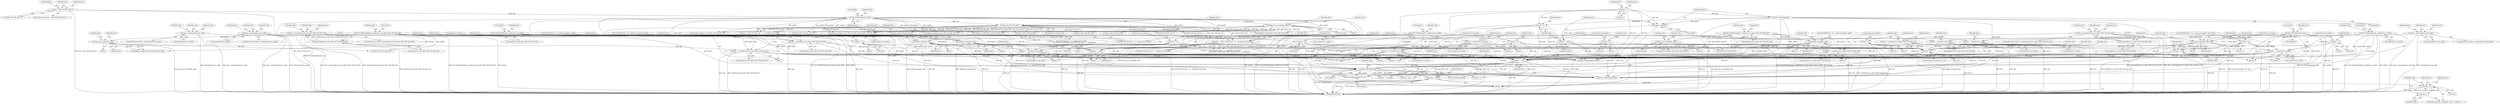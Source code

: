 digraph "0_tcpdump_af2cf04a9394c1a56227c2289ae8da262828294a@array" {
"1001137" [label="(Call,snpa = tptr[0])"];
"1001133" [label="(Call,ND_TCHECK(tptr[0]))"];
"1000757" [label="(Call,ND_TCHECK2(tptr[0], sizeof(struct in_addr)))"];
"1000968" [label="(Call,ND_TCHECK2(tptr[0], tlen))"];
"1000851" [label="(Call,ND_TCHECK2(tptr[0], sizeof(struct in6_addr)))"];
"1000945" [label="(Call,ND_TCHECK2(tptr[0], sizeof(struct in_addr)))"];
"1000799" [label="(Call,ND_TCHECK2(tptr[0], sizeof(struct in_addr)+BGP_VPN_RD_LEN))"];
"1000893" [label="(Call,ND_TCHECK2(tptr[0], sizeof(struct in6_addr)+BGP_VPN_RD_LEN))"];
"1001005" [label="(Call,ND_TCHECK2(tptr[0], tlen))"];
"1000990" [label="(Call,tlen < BGP_VPN_RD_LEN+1)"];
"1001130" [label="(Call,tptr += tlen)"];
"1000865" [label="(Call,tlen -= sizeof(struct in6_addr))"];
"1000835" [label="(Call,tlen < (int)sizeof(struct in6_addr))"];
"1001087" [label="(Call,tlen = 0)"];
"1001000" [label="(Call,tlen = 0)"];
"1000719" [label="(Call,tlen > 0)"];
"1000821" [label="(Call,tlen -= (sizeof(struct in_addr)+BGP_VPN_RD_LEN))"];
"1000781" [label="(Call,tlen < (int)(sizeof(struct in_addr)+BGP_VPN_RD_LEN))"];
"1000783" [label="(Call,(int)(sizeof(struct in_addr)+BGP_VPN_RD_LEN))"];
"1000959" [label="(Call,tlen -= (sizeof(struct in_addr)))"];
"1000929" [label="(Call,tlen < (int)sizeof(struct in_addr))"];
"1000771" [label="(Call,tlen -= sizeof(struct in_addr))"];
"1000741" [label="(Call,tlen < (int)sizeof(struct in_addr))"];
"1000915" [label="(Call,tlen -= (sizeof(struct in6_addr)+BGP_VPN_RD_LEN))"];
"1000875" [label="(Call,tlen < (int)(sizeof(struct in6_addr)+BGP_VPN_RD_LEN))"];
"1000877" [label="(Call,(int)(sizeof(struct in6_addr)+BGP_VPN_RD_LEN))"];
"1000940" [label="(Call,tlen = 0)"];
"1000752" [label="(Call,tlen = 0)"];
"1000794" [label="(Call,tlen = 0)"];
"1000985" [label="(Call,tlen = 0)"];
"1000702" [label="(Call,tlen = nhlen)"];
"1000697" [label="(Call,nhlen = tptr[0])"];
"1000693" [label="(Call,ND_TCHECK(tptr[0]))"];
"1000690" [label="(Call,tptr +=3)"];
"1000888" [label="(Call,tlen = 0)"];
"1000846" [label="(Call,tlen = 0)"];
"1000982" [label="(Call,tptr += tlen)"];
"1000978" [label="(Call,isonsap_string(ndo, tptr, tlen))"];
"1000921" [label="(Call,tptr += (sizeof(struct in6_addr)+BGP_VPN_RD_LEN))"];
"1000907" [label="(Call,bgp_vpn_rd_print(ndo, tptr))"];
"1000963" [label="(Call,tptr += (sizeof(struct in_addr)))"];
"1000956" [label="(Call,ipaddr_string(ndo, tptr))"];
"1000775" [label="(Call,tptr += sizeof(struct in_addr))"];
"1000768" [label="(Call,ipaddr_string(ndo, tptr))"];
"1000869" [label="(Call,tptr += sizeof(struct in6_addr))"];
"1000862" [label="(Call,ip6addr_string(ndo, tptr))"];
"1001084" [label="(Call,tptr += tlen)"];
"1001029" [label="(Call,tlen == BGP_VPN_RD_LEN + 4 + sizeof(struct in_addr))"];
"1001024" [label="(Call,tlen-BGP_VPN_RD_LEN)"];
"1001058" [label="(Call,tlen == BGP_VPN_RD_LEN + 3 + sizeof(struct in6_addr))"];
"1001016" [label="(Call,bgp_vpn_rd_print(ndo, tptr))"];
"1000705" [label="(Call,tptr++)"];
"1000827" [label="(Call,tptr += (sizeof(struct in_addr)+BGP_VPN_RD_LEN))"];
"1000813" [label="(Call,bgp_vpn_rd_print(ndo, tptr))"];
"1001154" [label="(Call,snpa > 0)"];
"1001157" [label="(Call,snpa--)"];
"1000990" [label="(Call,tlen < BGP_VPN_RD_LEN+1)"];
"1000705" [label="(Call,tptr++)"];
"1001187" [label="(Identifier,tptr)"];
"1001154" [label="(Call,snpa > 0)"];
"1001020" [label="(Identifier,ndo)"];
"1000841" [label="(Block,)"];
"1001157" [label="(Call,snpa--)"];
"1000912" [label="(Call,tptr+BGP_VPN_RD_LEN)"];
"1000895" [label="(Identifier,tptr)"];
"1000750" [label="(Identifier,ndo)"];
"1000874" [label="(ControlStructure,if (tlen < (int)(sizeof(struct in6_addr)+BGP_VPN_RD_LEN)))"];
"1001015" [label="(Block,)"];
"1000769" [label="(Identifier,ndo)"];
"1000809" [label="(Identifier,ndo)"];
"1000763" [label="(Call,ND_PRINT((ndo, \"%s\",ipaddr_string(ndo, tptr))))"];
"1001017" [label="(Identifier,ndo)"];
"1000756" [label="(Block,)"];
"1000851" [label="(Call,ND_TCHECK2(tptr[0], sizeof(struct in6_addr)))"];
"1001137" [label="(Call,snpa = tptr[0])"];
"1000761" [label="(Call,sizeof(struct in_addr))"];
"1000890" [label="(Literal,0)"];
"1000889" [label="(Identifier,tlen)"];
"1001092" [label="(Call,ND_TCHECK2(tptr[0], tlen))"];
"1001089" [label="(Literal,0)"];
"1001005" [label="(Call,ND_TCHECK2(tptr[0], tlen))"];
"1000921" [label="(Call,tptr += (sizeof(struct in6_addr)+BGP_VPN_RD_LEN))"];
"1001004" [label="(Block,)"];
"1001040" [label="(Identifier,tptr)"];
"1000833" [label="(ControlStructure,break;)"];
"1000690" [label="(Call,tptr +=3)"];
"1001634" [label="(Call,print_unknown_data(ndo, tptr, \"\n\t    \", tlen))"];
"1000980" [label="(Identifier,tptr)"];
"1000963" [label="(Call,tptr += (sizeof(struct in_addr)))"];
"1001616" [label="(Call,ND_TCHECK2(*tptr,tlen))"];
"1000964" [label="(Identifier,tptr)"];
"1000873" [label="(ControlStructure,break;)"];
"1000814" [label="(Identifier,ndo)"];
"1000859" [label="(Identifier,ndo)"];
"1000894" [label="(Call,tptr[0])"];
"1000794" [label="(Call,tlen = 0)"];
"1000927" [label="(ControlStructure,break;)"];
"1001000" [label="(Call,tlen = 0)"];
"1000869" [label="(Call,tptr += sizeof(struct in6_addr))"];
"1000987" [label="(Literal,0)"];
"1000771" [label="(Call,tlen -= sizeof(struct in_addr))"];
"1001116" [label="(Call,tptr += tlen)"];
"1000768" [label="(Call,ipaddr_string(ndo, tptr))"];
"1001050" [label="(Call,tptr+BGP_VPN_RD_LEN+4)"];
"1000867" [label="(Call,sizeof(struct in6_addr))"];
"1000886" [label="(Identifier,ndo)"];
"1000930" [label="(Identifier,tlen)"];
"1000877" [label="(Call,(int)(sizeof(struct in6_addr)+BGP_VPN_RD_LEN))"];
"1001653" [label="(Call,tptr += advance)"];
"1000973" [label="(Call,ND_PRINT((ndo, \"%s\", isonsap_string(ndo, tptr, tlen))))"];
"1000958" [label="(Identifier,tptr)"];
"1000864" [label="(Identifier,tptr)"];
"1000777" [label="(Call,sizeof(struct in_addr))"];
"1000940" [label="(Call,tlen = 0)"];
"1000865" [label="(Call,tlen -= sizeof(struct in6_addr))"];
"1000888" [label="(Call,tlen = 0)"];
"1000875" [label="(Call,tlen < (int)(sizeof(struct in6_addr)+BGP_VPN_RD_LEN))"];
"1000883" [label="(Block,)"];
"1000743" [label="(Call,(int)sizeof(struct in_addr))"];
"1000800" [label="(Call,tptr[0])"];
"1000718" [label="(ControlStructure,while (tlen > 0))"];
"1000759" [label="(Identifier,tptr)"];
"1000837" [label="(Call,(int)sizeof(struct in6_addr))"];
"1000915" [label="(Call,tlen -= (sizeof(struct in6_addr)+BGP_VPN_RD_LEN))"];
"1000972" [label="(Identifier,tlen)"];
"1000946" [label="(Call,tptr[0])"];
"1000957" [label="(Identifier,ndo)"];
"1000871" [label="(Call,sizeof(struct in6_addr))"];
"1000860" [label="(Block,)"];
"1000773" [label="(Call,sizeof(struct in_addr))"];
"1001059" [label="(Identifier,tlen)"];
"1001085" [label="(Identifier,tptr)"];
"1002940" [label="(Call,print_unknown_data(ndo, pptr, \"\n\t    \", len))"];
"1002950" [label="(MethodReturn,RET)"];
"1000834" [label="(ControlStructure,if (tlen < (int)sizeof(struct in6_addr)))"];
"1001026" [label="(Identifier,BGP_VPN_RD_LEN)"];
"1000870" [label="(Identifier,tptr)"];
"1001019" [label="(Call,isonsap_string(ndo, tptr+BGP_VPN_RD_LEN,tlen-BGP_VPN_RD_LEN))"];
"1000753" [label="(Identifier,tlen)"];
"1000846" [label="(Call,tlen = 0)"];
"1000757" [label="(Call,ND_TCHECK2(tptr[0], sizeof(struct in_addr)))"];
"1000959" [label="(Call,tlen -= (sizeof(struct in_addr)))"];
"1000758" [label="(Call,tptr[0])"];
"1000992" [label="(Call,BGP_VPN_RD_LEN+1)"];
"1000929" [label="(Call,tlen < (int)sizeof(struct in_addr))"];
"1001016" [label="(Call,bgp_vpn_rd_print(ndo, tptr))"];
"1001081" [label="(Call,BGP_VPN_RD_LEN+3)"];
"1000703" [label="(Identifier,tlen)"];
"1001002" [label="(Literal,0)"];
"1001155" [label="(Identifier,snpa)"];
"1001058" [label="(Call,tlen == BGP_VPN_RD_LEN + 3 + sizeof(struct in6_addr))"];
"1001158" [label="(Identifier,snpa)"];
"1000741" [label="(Call,tlen < (int)sizeof(struct in_addr))"];
"1000766" [label="(Block,)"];
"1000822" [label="(Identifier,tlen)"];
"1001139" [label="(Call,tptr[0])"];
"1001018" [label="(Identifier,tptr)"];
"1001077" [label="(Call,ip6addr_string(ndo, tptr+BGP_VPN_RD_LEN+3))"];
"1000917" [label="(Call,sizeof(struct in6_addr)+BGP_VPN_RD_LEN)"];
"1000944" [label="(Block,)"];
"1000986" [label="(Identifier,tlen)"];
"1000692" [label="(Literal,3)"];
"1001006" [label="(Call,tptr[0])"];
"1000982" [label="(Call,tptr += tlen)"];
"1000981" [label="(Identifier,tlen)"];
"1000818" [label="(Call,tptr+BGP_VPN_RD_LEN)"];
"1000770" [label="(Identifier,tptr)"];
"1001048" [label="(Call,ipaddr_string(ndo, tptr+BGP_VPN_RD_LEN+4))"];
"1001001" [label="(Identifier,tlen)"];
"1000813" [label="(Call,bgp_vpn_rd_print(ndo, tptr))"];
"1000836" [label="(Identifier,tlen)"];
"1000961" [label="(Call,sizeof(struct in_addr))"];
"1000815" [label="(Identifier,tptr)"];
"1000829" [label="(Call,sizeof(struct in_addr)+BGP_VPN_RD_LEN)"];
"1001028" [label="(Call,tlen == BGP_VPN_RD_LEN + 4 + sizeof(struct in_addr)\n                                    && EXTRACT_32BITS(tptr+BGP_VPN_RD_LEN) ==  0x47000601)"];
"1000942" [label="(Literal,0)"];
"1000998" [label="(Identifier,ndo)"];
"1001160" [label="(Call,ND_TCHECK(tptr[0]))"];
"1000923" [label="(Call,sizeof(struct in6_addr)+BGP_VPN_RD_LEN)"];
"1000945" [label="(Call,ND_TCHECK2(tptr[0], sizeof(struct in_addr)))"];
"1000910" [label="(Call,ip6addr_string(ndo, tptr+BGP_VPN_RD_LEN))"];
"1000988" [label="(ControlStructure,break;)"];
"1000708" [label="(Identifier,tlen)"];
"1000779" [label="(ControlStructure,break;)"];
"1000984" [label="(Identifier,tlen)"];
"1000978" [label="(Call,isonsap_string(ndo, tptr, tlen))"];
"1001153" [label="(ControlStructure,for (/*nothing*/; snpa > 0; snpa--))"];
"1000863" [label="(Identifier,ndo)"];
"1000698" [label="(Identifier,nhlen)"];
"1000879" [label="(Call,sizeof(struct in6_addr)+BGP_VPN_RD_LEN)"];
"1001029" [label="(Call,tlen == BGP_VPN_RD_LEN + 4 + sizeof(struct in_addr))"];
"1000782" [label="(Identifier,tlen)"];
"1001007" [label="(Identifier,tptr)"];
"1001126" [label="(Identifier,ndo)"];
"1000828" [label="(Identifier,tptr)"];
"1001087" [label="(Call,tlen = 0)"];
"1001138" [label="(Identifier,snpa)"];
"1000866" [label="(Identifier,tlen)"];
"1000954" [label="(Block,)"];
"1000951" [label="(Call,ND_PRINT((ndo, \"%s\", ipaddr_string(ndo, tptr))))"];
"1001130" [label="(Call,tptr += tlen)"];
"1000739" [label="(Block,)"];
"1001024" [label="(Call,tlen-BGP_VPN_RD_LEN)"];
"1000847" [label="(Identifier,tlen)"];
"1000853" [label="(Identifier,tptr)"];
"1000693" [label="(Call,ND_TCHECK(tptr[0]))"];
"1001143" [label="(Identifier,tptr)"];
"1000775" [label="(Call,tptr += sizeof(struct in_addr))"];
"1001012" [label="(Identifier,ndo)"];
"1001021" [label="(Call,tptr+BGP_VPN_RD_LEN)"];
"1000781" [label="(Call,tlen < (int)(sizeof(struct in_addr)+BGP_VPN_RD_LEN))"];
"1000965" [label="(Call,sizeof(struct in_addr))"];
"1001079" [label="(Call,tptr+BGP_VPN_RD_LEN+3)"];
"1000907" [label="(Call,bgp_vpn_rd_print(ndo, tptr))"];
"1000897" [label="(Call,sizeof(struct in6_addr)+BGP_VPN_RD_LEN)"];
"1001090" [label="(ControlStructure,break;)"];
"1000862" [label="(Call,ip6addr_string(ndo, tptr))"];
"1000906" [label="(Block,)"];
"1000967" [label="(ControlStructure,break;)"];
"1001031" [label="(Call,BGP_VPN_RD_LEN + 4 + sizeof(struct in_addr))"];
"1000776" [label="(Identifier,tptr)"];
"1000991" [label="(Identifier,tlen)"];
"1000827" [label="(Call,tptr += (sizeof(struct in_addr)+BGP_VPN_RD_LEN))"];
"1001133" [label="(Call,ND_TCHECK(tptr[0]))"];
"1000721" [label="(Literal,0)"];
"1000803" [label="(Call,sizeof(struct in_addr)+BGP_VPN_RD_LEN)"];
"1000704" [label="(Identifier,nhlen)"];
"1000909" [label="(Identifier,tptr)"];
"1000947" [label="(Identifier,tptr)"];
"1000785" [label="(Call,sizeof(struct in_addr)+BGP_VPN_RD_LEN)"];
"1000975" [label="(Identifier,ndo)"];
"1001038" [label="(Call,EXTRACT_32BITS(tptr+BGP_VPN_RD_LEN))"];
"1001052" [label="(Call,BGP_VPN_RD_LEN+4)"];
"1000719" [label="(Call,tlen > 0)"];
"1000801" [label="(Identifier,tptr)"];
"1001111" [label="(Call,print_unknown_data(ndo, tptr, \"\n\t    \", tlen))"];
"1001134" [label="(Call,tptr[0])"];
"1000968" [label="(Call,ND_TCHECK2(tptr[0], tlen))"];
"1000789" [label="(Block,)"];
"1000893" [label="(Call,ND_TCHECK2(tptr[0], sizeof(struct in6_addr)+BGP_VPN_RD_LEN))"];
"1000876" [label="(Identifier,tlen)"];
"1000695" [label="(Identifier,tptr)"];
"1001142" [label="(Call,tptr++)"];
"1000697" [label="(Call,nhlen = tptr[0])"];
"1000857" [label="(Call,ND_PRINT((ndo, \"%s\", ip6addr_string(ndo, tptr))))"];
"1000706" [label="(Identifier,tptr)"];
"1000855" [label="(Call,sizeof(struct in6_addr))"];
"1001068" [label="(Call,tptr+BGP_VPN_RD_LEN)"];
"1000979" [label="(Identifier,ndo)"];
"1000976" [label="(Block,)"];
"1000941" [label="(Identifier,tlen)"];
"1000772" [label="(Identifier,tlen)"];
"1000953" [label="(Identifier,ndo)"];
"1000823" [label="(Call,sizeof(struct in_addr)+BGP_VPN_RD_LEN)"];
"1000850" [label="(Block,)"];
"1001057" [label="(Call,tlen == BGP_VPN_RD_LEN + 3 + sizeof(struct in6_addr)\n                                         && EXTRACT_24BITS(tptr+BGP_VPN_RD_LEN) ==  0x350000)"];
"1001156" [label="(Literal,0)"];
"1001039" [label="(Call,tptr+BGP_VPN_RD_LEN)"];
"1000949" [label="(Call,sizeof(struct in_addr))"];
"1000726" [label="(Identifier,nnh)"];
"1000798" [label="(Block,)"];
"1000835" [label="(Call,tlen < (int)sizeof(struct in6_addr))"];
"1000985" [label="(Call,tlen = 0)"];
"1000747" [label="(Block,)"];
"1000852" [label="(Call,tptr[0])"];
"1001025" [label="(Identifier,tlen)"];
"1000938" [label="(Identifier,ndo)"];
"1001131" [label="(Identifier,tptr)"];
"1000960" [label="(Identifier,tlen)"];
"1000995" [label="(Block,)"];
"1001067" [label="(Call,EXTRACT_24BITS(tptr+BGP_VPN_RD_LEN))"];
"1000754" [label="(Literal,0)"];
"1001135" [label="(Identifier,tptr)"];
"1000765" [label="(Identifier,ndo)"];
"1000969" [label="(Call,tptr[0])"];
"1001009" [label="(Identifier,tlen)"];
"1000752" [label="(Call,tlen = 0)"];
"1000795" [label="(Identifier,tlen)"];
"1000983" [label="(Identifier,tptr)"];
"1000796" [label="(Literal,0)"];
"1000780" [label="(ControlStructure,if (tlen < (int)(sizeof(struct in_addr)+BGP_VPN_RD_LEN)))"];
"1000916" [label="(Identifier,tlen)"];
"1000151" [label="(Block,)"];
"1001030" [label="(Identifier,tlen)"];
"1000956" [label="(Call,ipaddr_string(ndo, tptr))"];
"1001186" [label="(Call,tptr < pptr + len)"];
"1000816" [label="(Call,ipaddr_string(ndo, tptr+BGP_VPN_RD_LEN))"];
"1000792" [label="(Identifier,ndo)"];
"1000908" [label="(Identifier,ndo)"];
"1001088" [label="(Identifier,tlen)"];
"1000928" [label="(ControlStructure,if (tlen < (int)sizeof(struct in_addr)))"];
"1000742" [label="(Identifier,tlen)"];
"1000844" [label="(Identifier,ndo)"];
"1001162" [label="(Identifier,tptr)"];
"1000691" [label="(Identifier,tptr)"];
"1000799" [label="(Call,ND_TCHECK2(tptr[0], sizeof(struct in_addr)+BGP_VPN_RD_LEN))"];
"1001060" [label="(Call,BGP_VPN_RD_LEN + 3 + sizeof(struct in6_addr))"];
"1000817" [label="(Identifier,ndo)"];
"1000848" [label="(Literal,0)"];
"1000931" [label="(Call,(int)sizeof(struct in_addr))"];
"1001132" [label="(Identifier,tlen)"];
"1000989" [label="(ControlStructure,if (tlen < BGP_VPN_RD_LEN+1))"];
"1000694" [label="(Call,tptr[0])"];
"1000821" [label="(Call,tlen -= (sizeof(struct in_addr)+BGP_VPN_RD_LEN))"];
"1000935" [label="(Block,)"];
"1000783" [label="(Call,(int)(sizeof(struct in_addr)+BGP_VPN_RD_LEN))"];
"1000699" [label="(Call,tptr[0])"];
"1000922" [label="(Identifier,tptr)"];
"1000911" [label="(Identifier,ndo)"];
"1001084" [label="(Call,tptr += tlen)"];
"1001086" [label="(Identifier,tlen)"];
"1001069" [label="(Identifier,tptr)"];
"1000812" [label="(Block,)"];
"1000892" [label="(Block,)"];
"1000702" [label="(Call,tlen = nhlen)"];
"1000740" [label="(ControlStructure,if (tlen < (int)sizeof(struct in_addr)))"];
"1000720" [label="(Identifier,tlen)"];
"1000903" [label="(Identifier,ndo)"];
"1001137" -> "1000151"  [label="AST: "];
"1001137" -> "1001139"  [label="CFG: "];
"1001138" -> "1001137"  [label="AST: "];
"1001139" -> "1001137"  [label="AST: "];
"1001143" -> "1001137"  [label="CFG: "];
"1001137" -> "1002950"  [label="DDG: tptr[0]"];
"1001137" -> "1002950"  [label="DDG: snpa"];
"1001133" -> "1001137"  [label="DDG: tptr[0]"];
"1001130" -> "1001137"  [label="DDG: tptr"];
"1001137" -> "1001154"  [label="DDG: snpa"];
"1001133" -> "1000151"  [label="AST: "];
"1001133" -> "1001134"  [label="CFG: "];
"1001134" -> "1001133"  [label="AST: "];
"1001138" -> "1001133"  [label="CFG: "];
"1001133" -> "1002950"  [label="DDG: ND_TCHECK(tptr[0])"];
"1000757" -> "1001133"  [label="DDG: tptr[0]"];
"1000968" -> "1001133"  [label="DDG: tptr[0]"];
"1000851" -> "1001133"  [label="DDG: tptr[0]"];
"1000945" -> "1001133"  [label="DDG: tptr[0]"];
"1000799" -> "1001133"  [label="DDG: tptr[0]"];
"1000893" -> "1001133"  [label="DDG: tptr[0]"];
"1001005" -> "1001133"  [label="DDG: tptr[0]"];
"1001130" -> "1001133"  [label="DDG: tptr"];
"1000693" -> "1001133"  [label="DDG: tptr[0]"];
"1000690" -> "1001133"  [label="DDG: tptr"];
"1001133" -> "1001142"  [label="DDG: tptr[0]"];
"1001133" -> "1001160"  [label="DDG: tptr[0]"];
"1001133" -> "1001186"  [label="DDG: tptr[0]"];
"1001133" -> "1001616"  [label="DDG: tptr[0]"];
"1001133" -> "1001634"  [label="DDG: tptr[0]"];
"1001133" -> "1001653"  [label="DDG: tptr[0]"];
"1000757" -> "1000756"  [label="AST: "];
"1000757" -> "1000761"  [label="CFG: "];
"1000758" -> "1000757"  [label="AST: "];
"1000761" -> "1000757"  [label="AST: "];
"1000765" -> "1000757"  [label="CFG: "];
"1000757" -> "1002950"  [label="DDG: ND_TCHECK2(tptr[0], sizeof(struct in_addr))"];
"1000757" -> "1002950"  [label="DDG: tptr[0]"];
"1000757" -> "1000768"  [label="DDG: tptr[0]"];
"1000757" -> "1000775"  [label="DDG: tptr[0]"];
"1000757" -> "1001092"  [label="DDG: tptr[0]"];
"1000757" -> "1001130"  [label="DDG: tptr[0]"];
"1000968" -> "1000739"  [label="AST: "];
"1000968" -> "1000972"  [label="CFG: "];
"1000969" -> "1000968"  [label="AST: "];
"1000972" -> "1000968"  [label="AST: "];
"1000975" -> "1000968"  [label="CFG: "];
"1000968" -> "1002950"  [label="DDG: tptr[0]"];
"1000968" -> "1002950"  [label="DDG: ND_TCHECK2(tptr[0], tlen)"];
"1000968" -> "1000978"  [label="DDG: tptr[0]"];
"1000968" -> "1000978"  [label="DDG: tlen"];
"1000968" -> "1000982"  [label="DDG: tptr[0]"];
"1000968" -> "1001092"  [label="DDG: tptr[0]"];
"1000968" -> "1001130"  [label="DDG: tptr[0]"];
"1000851" -> "1000850"  [label="AST: "];
"1000851" -> "1000855"  [label="CFG: "];
"1000852" -> "1000851"  [label="AST: "];
"1000855" -> "1000851"  [label="AST: "];
"1000859" -> "1000851"  [label="CFG: "];
"1000851" -> "1002950"  [label="DDG: ND_TCHECK2(tptr[0], sizeof(struct in6_addr))"];
"1000851" -> "1002950"  [label="DDG: tptr[0]"];
"1000851" -> "1000862"  [label="DDG: tptr[0]"];
"1000851" -> "1000869"  [label="DDG: tptr[0]"];
"1000851" -> "1001092"  [label="DDG: tptr[0]"];
"1000851" -> "1001130"  [label="DDG: tptr[0]"];
"1000945" -> "1000944"  [label="AST: "];
"1000945" -> "1000949"  [label="CFG: "];
"1000946" -> "1000945"  [label="AST: "];
"1000949" -> "1000945"  [label="AST: "];
"1000953" -> "1000945"  [label="CFG: "];
"1000945" -> "1002950"  [label="DDG: tptr[0]"];
"1000945" -> "1002950"  [label="DDG: ND_TCHECK2(tptr[0], sizeof(struct in_addr))"];
"1000945" -> "1000956"  [label="DDG: tptr[0]"];
"1000945" -> "1000963"  [label="DDG: tptr[0]"];
"1000945" -> "1001092"  [label="DDG: tptr[0]"];
"1000945" -> "1001130"  [label="DDG: tptr[0]"];
"1000799" -> "1000798"  [label="AST: "];
"1000799" -> "1000803"  [label="CFG: "];
"1000800" -> "1000799"  [label="AST: "];
"1000803" -> "1000799"  [label="AST: "];
"1000809" -> "1000799"  [label="CFG: "];
"1000799" -> "1002950"  [label="DDG: tptr[0]"];
"1000799" -> "1002950"  [label="DDG: ND_TCHECK2(tptr[0], sizeof(struct in_addr)+BGP_VPN_RD_LEN)"];
"1000799" -> "1000813"  [label="DDG: tptr[0]"];
"1000799" -> "1000816"  [label="DDG: tptr[0]"];
"1000799" -> "1000818"  [label="DDG: tptr[0]"];
"1000799" -> "1000827"  [label="DDG: tptr[0]"];
"1000799" -> "1001092"  [label="DDG: tptr[0]"];
"1000799" -> "1001130"  [label="DDG: tptr[0]"];
"1000893" -> "1000892"  [label="AST: "];
"1000893" -> "1000897"  [label="CFG: "];
"1000894" -> "1000893"  [label="AST: "];
"1000897" -> "1000893"  [label="AST: "];
"1000903" -> "1000893"  [label="CFG: "];
"1000893" -> "1002950"  [label="DDG: ND_TCHECK2(tptr[0], sizeof(struct in6_addr)+BGP_VPN_RD_LEN)"];
"1000893" -> "1002950"  [label="DDG: tptr[0]"];
"1000893" -> "1000907"  [label="DDG: tptr[0]"];
"1000893" -> "1000910"  [label="DDG: tptr[0]"];
"1000893" -> "1000912"  [label="DDG: tptr[0]"];
"1000893" -> "1000921"  [label="DDG: tptr[0]"];
"1000893" -> "1001092"  [label="DDG: tptr[0]"];
"1000893" -> "1001130"  [label="DDG: tptr[0]"];
"1001005" -> "1001004"  [label="AST: "];
"1001005" -> "1001009"  [label="CFG: "];
"1001006" -> "1001005"  [label="AST: "];
"1001009" -> "1001005"  [label="AST: "];
"1001012" -> "1001005"  [label="CFG: "];
"1001005" -> "1002950"  [label="DDG: ND_TCHECK2(tptr[0], tlen)"];
"1001005" -> "1002950"  [label="DDG: tptr[0]"];
"1000990" -> "1001005"  [label="DDG: tlen"];
"1001005" -> "1001016"  [label="DDG: tptr[0]"];
"1001005" -> "1001019"  [label="DDG: tptr[0]"];
"1001005" -> "1001021"  [label="DDG: tptr[0]"];
"1001005" -> "1001024"  [label="DDG: tlen"];
"1001005" -> "1001038"  [label="DDG: tptr[0]"];
"1001005" -> "1001039"  [label="DDG: tptr[0]"];
"1001005" -> "1001048"  [label="DDG: tptr[0]"];
"1001005" -> "1001050"  [label="DDG: tptr[0]"];
"1001005" -> "1001067"  [label="DDG: tptr[0]"];
"1001005" -> "1001068"  [label="DDG: tptr[0]"];
"1001005" -> "1001077"  [label="DDG: tptr[0]"];
"1001005" -> "1001079"  [label="DDG: tptr[0]"];
"1001005" -> "1001084"  [label="DDG: tptr[0]"];
"1001005" -> "1001092"  [label="DDG: tptr[0]"];
"1001005" -> "1001130"  [label="DDG: tptr[0]"];
"1000990" -> "1000989"  [label="AST: "];
"1000990" -> "1000992"  [label="CFG: "];
"1000991" -> "1000990"  [label="AST: "];
"1000992" -> "1000990"  [label="AST: "];
"1000998" -> "1000990"  [label="CFG: "];
"1001007" -> "1000990"  [label="CFG: "];
"1000990" -> "1002950"  [label="DDG: BGP_VPN_RD_LEN+1"];
"1000990" -> "1002950"  [label="DDG: tlen < BGP_VPN_RD_LEN+1"];
"1001130" -> "1000151"  [label="AST: "];
"1001130" -> "1001132"  [label="CFG: "];
"1001131" -> "1001130"  [label="AST: "];
"1001132" -> "1001130"  [label="AST: "];
"1001135" -> "1001130"  [label="CFG: "];
"1001130" -> "1002950"  [label="DDG: tlen"];
"1000865" -> "1001130"  [label="DDG: tlen"];
"1001087" -> "1001130"  [label="DDG: tlen"];
"1001000" -> "1001130"  [label="DDG: tlen"];
"1000719" -> "1001130"  [label="DDG: tlen"];
"1000821" -> "1001130"  [label="DDG: tlen"];
"1000959" -> "1001130"  [label="DDG: tlen"];
"1000771" -> "1001130"  [label="DDG: tlen"];
"1000915" -> "1001130"  [label="DDG: tlen"];
"1000940" -> "1001130"  [label="DDG: tlen"];
"1000752" -> "1001130"  [label="DDG: tlen"];
"1000794" -> "1001130"  [label="DDG: tlen"];
"1000985" -> "1001130"  [label="DDG: tlen"];
"1000702" -> "1001130"  [label="DDG: tlen"];
"1000888" -> "1001130"  [label="DDG: tlen"];
"1000846" -> "1001130"  [label="DDG: tlen"];
"1000982" -> "1001130"  [label="DDG: tptr"];
"1000921" -> "1001130"  [label="DDG: tptr"];
"1000963" -> "1001130"  [label="DDG: tptr"];
"1000775" -> "1001130"  [label="DDG: tptr"];
"1000869" -> "1001130"  [label="DDG: tptr"];
"1001084" -> "1001130"  [label="DDG: tptr"];
"1000705" -> "1001130"  [label="DDG: tptr"];
"1000827" -> "1001130"  [label="DDG: tptr"];
"1000693" -> "1001130"  [label="DDG: tptr[0]"];
"1000690" -> "1001130"  [label="DDG: tptr"];
"1001130" -> "1001142"  [label="DDG: tptr"];
"1001130" -> "1001160"  [label="DDG: tptr"];
"1001130" -> "1001186"  [label="DDG: tptr"];
"1001130" -> "1001616"  [label="DDG: tptr"];
"1001130" -> "1001634"  [label="DDG: tptr"];
"1001130" -> "1001653"  [label="DDG: tptr"];
"1000865" -> "1000850"  [label="AST: "];
"1000865" -> "1000867"  [label="CFG: "];
"1000866" -> "1000865"  [label="AST: "];
"1000867" -> "1000865"  [label="AST: "];
"1000870" -> "1000865"  [label="CFG: "];
"1000865" -> "1002950"  [label="DDG: tlen"];
"1000865" -> "1000719"  [label="DDG: tlen"];
"1000835" -> "1000865"  [label="DDG: tlen"];
"1000865" -> "1001616"  [label="DDG: tlen"];
"1000835" -> "1000834"  [label="AST: "];
"1000835" -> "1000837"  [label="CFG: "];
"1000836" -> "1000835"  [label="AST: "];
"1000837" -> "1000835"  [label="AST: "];
"1000844" -> "1000835"  [label="CFG: "];
"1000853" -> "1000835"  [label="CFG: "];
"1000835" -> "1002950"  [label="DDG: tlen < (int)sizeof(struct in6_addr)"];
"1000835" -> "1002950"  [label="DDG: (int)sizeof(struct in6_addr)"];
"1001087" -> "1001004"  [label="AST: "];
"1001087" -> "1001089"  [label="CFG: "];
"1001088" -> "1001087"  [label="AST: "];
"1001089" -> "1001087"  [label="AST: "];
"1001090" -> "1001087"  [label="CFG: "];
"1001087" -> "1002950"  [label="DDG: tlen"];
"1001087" -> "1000719"  [label="DDG: tlen"];
"1001087" -> "1001616"  [label="DDG: tlen"];
"1001000" -> "1000995"  [label="AST: "];
"1001000" -> "1001002"  [label="CFG: "];
"1001001" -> "1001000"  [label="AST: "];
"1001002" -> "1001000"  [label="AST: "];
"1001090" -> "1001000"  [label="CFG: "];
"1001000" -> "1002950"  [label="DDG: tlen"];
"1001000" -> "1000719"  [label="DDG: tlen"];
"1001000" -> "1001616"  [label="DDG: tlen"];
"1000719" -> "1000718"  [label="AST: "];
"1000719" -> "1000721"  [label="CFG: "];
"1000720" -> "1000719"  [label="AST: "];
"1000721" -> "1000719"  [label="AST: "];
"1000726" -> "1000719"  [label="CFG: "];
"1001126" -> "1000719"  [label="CFG: "];
"1000719" -> "1002950"  [label="DDG: tlen > 0"];
"1000821" -> "1000719"  [label="DDG: tlen"];
"1000959" -> "1000719"  [label="DDG: tlen"];
"1000771" -> "1000719"  [label="DDG: tlen"];
"1000915" -> "1000719"  [label="DDG: tlen"];
"1000940" -> "1000719"  [label="DDG: tlen"];
"1000752" -> "1000719"  [label="DDG: tlen"];
"1000794" -> "1000719"  [label="DDG: tlen"];
"1000985" -> "1000719"  [label="DDG: tlen"];
"1000702" -> "1000719"  [label="DDG: tlen"];
"1000888" -> "1000719"  [label="DDG: tlen"];
"1000846" -> "1000719"  [label="DDG: tlen"];
"1000719" -> "1001092"  [label="DDG: tlen"];
"1000719" -> "1001616"  [label="DDG: tlen"];
"1000821" -> "1000798"  [label="AST: "];
"1000821" -> "1000823"  [label="CFG: "];
"1000822" -> "1000821"  [label="AST: "];
"1000823" -> "1000821"  [label="AST: "];
"1000828" -> "1000821"  [label="CFG: "];
"1000821" -> "1002950"  [label="DDG: tlen"];
"1000781" -> "1000821"  [label="DDG: tlen"];
"1000821" -> "1001616"  [label="DDG: tlen"];
"1000781" -> "1000780"  [label="AST: "];
"1000781" -> "1000783"  [label="CFG: "];
"1000782" -> "1000781"  [label="AST: "];
"1000783" -> "1000781"  [label="AST: "];
"1000792" -> "1000781"  [label="CFG: "];
"1000801" -> "1000781"  [label="CFG: "];
"1000781" -> "1002950"  [label="DDG: tlen < (int)(sizeof(struct in_addr)+BGP_VPN_RD_LEN)"];
"1000781" -> "1002950"  [label="DDG: (int)(sizeof(struct in_addr)+BGP_VPN_RD_LEN)"];
"1000783" -> "1000781"  [label="DDG: sizeof(struct in_addr)+BGP_VPN_RD_LEN"];
"1000783" -> "1000785"  [label="CFG: "];
"1000784" -> "1000783"  [label="AST: "];
"1000785" -> "1000783"  [label="AST: "];
"1000783" -> "1002950"  [label="DDG: sizeof(struct in_addr)+BGP_VPN_RD_LEN"];
"1000959" -> "1000944"  [label="AST: "];
"1000959" -> "1000961"  [label="CFG: "];
"1000960" -> "1000959"  [label="AST: "];
"1000961" -> "1000959"  [label="AST: "];
"1000964" -> "1000959"  [label="CFG: "];
"1000959" -> "1002950"  [label="DDG: tlen"];
"1000929" -> "1000959"  [label="DDG: tlen"];
"1000959" -> "1001616"  [label="DDG: tlen"];
"1000929" -> "1000928"  [label="AST: "];
"1000929" -> "1000931"  [label="CFG: "];
"1000930" -> "1000929"  [label="AST: "];
"1000931" -> "1000929"  [label="AST: "];
"1000938" -> "1000929"  [label="CFG: "];
"1000947" -> "1000929"  [label="CFG: "];
"1000929" -> "1002950"  [label="DDG: tlen < (int)sizeof(struct in_addr)"];
"1000929" -> "1002950"  [label="DDG: (int)sizeof(struct in_addr)"];
"1000771" -> "1000756"  [label="AST: "];
"1000771" -> "1000773"  [label="CFG: "];
"1000772" -> "1000771"  [label="AST: "];
"1000773" -> "1000771"  [label="AST: "];
"1000776" -> "1000771"  [label="CFG: "];
"1000771" -> "1002950"  [label="DDG: tlen"];
"1000741" -> "1000771"  [label="DDG: tlen"];
"1000771" -> "1001616"  [label="DDG: tlen"];
"1000741" -> "1000740"  [label="AST: "];
"1000741" -> "1000743"  [label="CFG: "];
"1000742" -> "1000741"  [label="AST: "];
"1000743" -> "1000741"  [label="AST: "];
"1000750" -> "1000741"  [label="CFG: "];
"1000759" -> "1000741"  [label="CFG: "];
"1000741" -> "1002950"  [label="DDG: (int)sizeof(struct in_addr)"];
"1000741" -> "1002950"  [label="DDG: tlen < (int)sizeof(struct in_addr)"];
"1000915" -> "1000892"  [label="AST: "];
"1000915" -> "1000917"  [label="CFG: "];
"1000916" -> "1000915"  [label="AST: "];
"1000917" -> "1000915"  [label="AST: "];
"1000922" -> "1000915"  [label="CFG: "];
"1000915" -> "1002950"  [label="DDG: tlen"];
"1000875" -> "1000915"  [label="DDG: tlen"];
"1000915" -> "1001616"  [label="DDG: tlen"];
"1000875" -> "1000874"  [label="AST: "];
"1000875" -> "1000877"  [label="CFG: "];
"1000876" -> "1000875"  [label="AST: "];
"1000877" -> "1000875"  [label="AST: "];
"1000886" -> "1000875"  [label="CFG: "];
"1000895" -> "1000875"  [label="CFG: "];
"1000875" -> "1002950"  [label="DDG: tlen < (int)(sizeof(struct in6_addr)+BGP_VPN_RD_LEN)"];
"1000875" -> "1002950"  [label="DDG: (int)(sizeof(struct in6_addr)+BGP_VPN_RD_LEN)"];
"1000877" -> "1000875"  [label="DDG: sizeof(struct in6_addr)+BGP_VPN_RD_LEN"];
"1000877" -> "1000879"  [label="CFG: "];
"1000878" -> "1000877"  [label="AST: "];
"1000879" -> "1000877"  [label="AST: "];
"1000877" -> "1002950"  [label="DDG: sizeof(struct in6_addr)+BGP_VPN_RD_LEN"];
"1000940" -> "1000935"  [label="AST: "];
"1000940" -> "1000942"  [label="CFG: "];
"1000941" -> "1000940"  [label="AST: "];
"1000942" -> "1000940"  [label="AST: "];
"1000967" -> "1000940"  [label="CFG: "];
"1000940" -> "1002950"  [label="DDG: tlen"];
"1000940" -> "1001616"  [label="DDG: tlen"];
"1000752" -> "1000747"  [label="AST: "];
"1000752" -> "1000754"  [label="CFG: "];
"1000753" -> "1000752"  [label="AST: "];
"1000754" -> "1000752"  [label="AST: "];
"1000779" -> "1000752"  [label="CFG: "];
"1000752" -> "1002950"  [label="DDG: tlen"];
"1000752" -> "1001616"  [label="DDG: tlen"];
"1000794" -> "1000789"  [label="AST: "];
"1000794" -> "1000796"  [label="CFG: "];
"1000795" -> "1000794"  [label="AST: "];
"1000796" -> "1000794"  [label="AST: "];
"1000833" -> "1000794"  [label="CFG: "];
"1000794" -> "1002950"  [label="DDG: tlen"];
"1000794" -> "1001616"  [label="DDG: tlen"];
"1000985" -> "1000739"  [label="AST: "];
"1000985" -> "1000987"  [label="CFG: "];
"1000986" -> "1000985"  [label="AST: "];
"1000987" -> "1000985"  [label="AST: "];
"1000988" -> "1000985"  [label="CFG: "];
"1000985" -> "1002950"  [label="DDG: tlen"];
"1000985" -> "1001616"  [label="DDG: tlen"];
"1000702" -> "1000151"  [label="AST: "];
"1000702" -> "1000704"  [label="CFG: "];
"1000703" -> "1000702"  [label="AST: "];
"1000704" -> "1000702"  [label="AST: "];
"1000706" -> "1000702"  [label="CFG: "];
"1000702" -> "1002950"  [label="DDG: nhlen"];
"1000697" -> "1000702"  [label="DDG: nhlen"];
"1000702" -> "1001616"  [label="DDG: tlen"];
"1000697" -> "1000151"  [label="AST: "];
"1000697" -> "1000699"  [label="CFG: "];
"1000698" -> "1000697"  [label="AST: "];
"1000699" -> "1000697"  [label="AST: "];
"1000703" -> "1000697"  [label="CFG: "];
"1000693" -> "1000697"  [label="DDG: tptr[0]"];
"1000690" -> "1000697"  [label="DDG: tptr"];
"1000693" -> "1000151"  [label="AST: "];
"1000693" -> "1000694"  [label="CFG: "];
"1000694" -> "1000693"  [label="AST: "];
"1000698" -> "1000693"  [label="CFG: "];
"1000693" -> "1002950"  [label="DDG: ND_TCHECK(tptr[0])"];
"1000690" -> "1000693"  [label="DDG: tptr"];
"1000693" -> "1000705"  [label="DDG: tptr[0]"];
"1000693" -> "1001092"  [label="DDG: tptr[0]"];
"1000690" -> "1000151"  [label="AST: "];
"1000690" -> "1000692"  [label="CFG: "];
"1000691" -> "1000690"  [label="AST: "];
"1000692" -> "1000690"  [label="AST: "];
"1000695" -> "1000690"  [label="CFG: "];
"1000690" -> "1000705"  [label="DDG: tptr"];
"1000690" -> "1001092"  [label="DDG: tptr"];
"1000888" -> "1000883"  [label="AST: "];
"1000888" -> "1000890"  [label="CFG: "];
"1000889" -> "1000888"  [label="AST: "];
"1000890" -> "1000888"  [label="AST: "];
"1000927" -> "1000888"  [label="CFG: "];
"1000888" -> "1002950"  [label="DDG: tlen"];
"1000888" -> "1001616"  [label="DDG: tlen"];
"1000846" -> "1000841"  [label="AST: "];
"1000846" -> "1000848"  [label="CFG: "];
"1000847" -> "1000846"  [label="AST: "];
"1000848" -> "1000846"  [label="AST: "];
"1000873" -> "1000846"  [label="CFG: "];
"1000846" -> "1002950"  [label="DDG: tlen"];
"1000846" -> "1001616"  [label="DDG: tlen"];
"1000982" -> "1000739"  [label="AST: "];
"1000982" -> "1000984"  [label="CFG: "];
"1000983" -> "1000982"  [label="AST: "];
"1000984" -> "1000982"  [label="AST: "];
"1000986" -> "1000982"  [label="CFG: "];
"1000982" -> "1002950"  [label="DDG: tptr"];
"1000978" -> "1000982"  [label="DDG: tlen"];
"1000978" -> "1000982"  [label="DDG: tptr"];
"1000982" -> "1001092"  [label="DDG: tptr"];
"1000982" -> "1001111"  [label="DDG: tptr"];
"1000982" -> "1001116"  [label="DDG: tptr"];
"1000978" -> "1000976"  [label="AST: "];
"1000978" -> "1000981"  [label="CFG: "];
"1000979" -> "1000978"  [label="AST: "];
"1000980" -> "1000978"  [label="AST: "];
"1000981" -> "1000978"  [label="AST: "];
"1000973" -> "1000978"  [label="CFG: "];
"1000978" -> "1002950"  [label="DDG: ndo"];
"1000978" -> "1002950"  [label="DDG: isonsap_string(ndo, tptr, tlen)"];
"1000978" -> "1001111"  [label="DDG: ndo"];
"1000978" -> "1001634"  [label="DDG: ndo"];
"1000978" -> "1002940"  [label="DDG: ndo"];
"1000921" -> "1000892"  [label="AST: "];
"1000921" -> "1000923"  [label="CFG: "];
"1000922" -> "1000921"  [label="AST: "];
"1000923" -> "1000921"  [label="AST: "];
"1000927" -> "1000921"  [label="CFG: "];
"1000921" -> "1002950"  [label="DDG: sizeof(struct in6_addr)+BGP_VPN_RD_LEN"];
"1000921" -> "1002950"  [label="DDG: tptr"];
"1000907" -> "1000921"  [label="DDG: tptr"];
"1000921" -> "1001092"  [label="DDG: tptr"];
"1000921" -> "1001111"  [label="DDG: tptr"];
"1000921" -> "1001116"  [label="DDG: tptr"];
"1000907" -> "1000906"  [label="AST: "];
"1000907" -> "1000909"  [label="CFG: "];
"1000908" -> "1000907"  [label="AST: "];
"1000909" -> "1000907"  [label="AST: "];
"1000911" -> "1000907"  [label="CFG: "];
"1000907" -> "1002950"  [label="DDG: bgp_vpn_rd_print(ndo, tptr)"];
"1000907" -> "1000910"  [label="DDG: ndo"];
"1000907" -> "1000910"  [label="DDG: tptr"];
"1000907" -> "1000912"  [label="DDG: tptr"];
"1000963" -> "1000944"  [label="AST: "];
"1000963" -> "1000965"  [label="CFG: "];
"1000964" -> "1000963"  [label="AST: "];
"1000965" -> "1000963"  [label="AST: "];
"1000967" -> "1000963"  [label="CFG: "];
"1000963" -> "1002950"  [label="DDG: tptr"];
"1000956" -> "1000963"  [label="DDG: tptr"];
"1000963" -> "1001092"  [label="DDG: tptr"];
"1000963" -> "1001111"  [label="DDG: tptr"];
"1000963" -> "1001116"  [label="DDG: tptr"];
"1000956" -> "1000954"  [label="AST: "];
"1000956" -> "1000958"  [label="CFG: "];
"1000957" -> "1000956"  [label="AST: "];
"1000958" -> "1000956"  [label="AST: "];
"1000951" -> "1000956"  [label="CFG: "];
"1000956" -> "1002950"  [label="DDG: ndo"];
"1000956" -> "1002950"  [label="DDG: ipaddr_string(ndo, tptr)"];
"1000956" -> "1001111"  [label="DDG: ndo"];
"1000956" -> "1001634"  [label="DDG: ndo"];
"1000956" -> "1002940"  [label="DDG: ndo"];
"1000775" -> "1000756"  [label="AST: "];
"1000775" -> "1000777"  [label="CFG: "];
"1000776" -> "1000775"  [label="AST: "];
"1000777" -> "1000775"  [label="AST: "];
"1000779" -> "1000775"  [label="CFG: "];
"1000775" -> "1002950"  [label="DDG: tptr"];
"1000768" -> "1000775"  [label="DDG: tptr"];
"1000775" -> "1001092"  [label="DDG: tptr"];
"1000775" -> "1001111"  [label="DDG: tptr"];
"1000775" -> "1001116"  [label="DDG: tptr"];
"1000768" -> "1000766"  [label="AST: "];
"1000768" -> "1000770"  [label="CFG: "];
"1000769" -> "1000768"  [label="AST: "];
"1000770" -> "1000768"  [label="AST: "];
"1000763" -> "1000768"  [label="CFG: "];
"1000768" -> "1002950"  [label="DDG: ndo"];
"1000768" -> "1002950"  [label="DDG: ipaddr_string(ndo, tptr)"];
"1000768" -> "1001111"  [label="DDG: ndo"];
"1000768" -> "1001634"  [label="DDG: ndo"];
"1000768" -> "1002940"  [label="DDG: ndo"];
"1000869" -> "1000850"  [label="AST: "];
"1000869" -> "1000871"  [label="CFG: "];
"1000870" -> "1000869"  [label="AST: "];
"1000871" -> "1000869"  [label="AST: "];
"1000873" -> "1000869"  [label="CFG: "];
"1000869" -> "1002950"  [label="DDG: tptr"];
"1000862" -> "1000869"  [label="DDG: tptr"];
"1000869" -> "1001092"  [label="DDG: tptr"];
"1000869" -> "1001111"  [label="DDG: tptr"];
"1000869" -> "1001116"  [label="DDG: tptr"];
"1000862" -> "1000860"  [label="AST: "];
"1000862" -> "1000864"  [label="CFG: "];
"1000863" -> "1000862"  [label="AST: "];
"1000864" -> "1000862"  [label="AST: "];
"1000857" -> "1000862"  [label="CFG: "];
"1000862" -> "1002950"  [label="DDG: ndo"];
"1000862" -> "1002950"  [label="DDG: ip6addr_string(ndo, tptr)"];
"1000862" -> "1001111"  [label="DDG: ndo"];
"1000862" -> "1001634"  [label="DDG: ndo"];
"1000862" -> "1002940"  [label="DDG: ndo"];
"1001084" -> "1001004"  [label="AST: "];
"1001084" -> "1001086"  [label="CFG: "];
"1001085" -> "1001084"  [label="AST: "];
"1001086" -> "1001084"  [label="AST: "];
"1001088" -> "1001084"  [label="CFG: "];
"1001084" -> "1002950"  [label="DDG: tptr"];
"1001029" -> "1001084"  [label="DDG: tlen"];
"1001058" -> "1001084"  [label="DDG: tlen"];
"1001016" -> "1001084"  [label="DDG: tptr"];
"1001084" -> "1001092"  [label="DDG: tptr"];
"1001084" -> "1001111"  [label="DDG: tptr"];
"1001084" -> "1001116"  [label="DDG: tptr"];
"1001029" -> "1001028"  [label="AST: "];
"1001029" -> "1001031"  [label="CFG: "];
"1001030" -> "1001029"  [label="AST: "];
"1001031" -> "1001029"  [label="AST: "];
"1001040" -> "1001029"  [label="CFG: "];
"1001028" -> "1001029"  [label="CFG: "];
"1001029" -> "1002950"  [label="DDG: BGP_VPN_RD_LEN + 4 + sizeof(struct in_addr)"];
"1001029" -> "1001028"  [label="DDG: tlen"];
"1001029" -> "1001028"  [label="DDG: BGP_VPN_RD_LEN + 4 + sizeof(struct in_addr)"];
"1001024" -> "1001029"  [label="DDG: tlen"];
"1001024" -> "1001029"  [label="DDG: BGP_VPN_RD_LEN"];
"1001029" -> "1001058"  [label="DDG: tlen"];
"1001024" -> "1001019"  [label="AST: "];
"1001024" -> "1001026"  [label="CFG: "];
"1001025" -> "1001024"  [label="AST: "];
"1001026" -> "1001024"  [label="AST: "];
"1001019" -> "1001024"  [label="CFG: "];
"1001024" -> "1001019"  [label="DDG: tlen"];
"1001024" -> "1001019"  [label="DDG: BGP_VPN_RD_LEN"];
"1001024" -> "1001031"  [label="DDG: BGP_VPN_RD_LEN"];
"1001024" -> "1001038"  [label="DDG: BGP_VPN_RD_LEN"];
"1001024" -> "1001039"  [label="DDG: BGP_VPN_RD_LEN"];
"1001024" -> "1001048"  [label="DDG: BGP_VPN_RD_LEN"];
"1001024" -> "1001050"  [label="DDG: BGP_VPN_RD_LEN"];
"1001024" -> "1001052"  [label="DDG: BGP_VPN_RD_LEN"];
"1001024" -> "1001058"  [label="DDG: BGP_VPN_RD_LEN"];
"1001024" -> "1001060"  [label="DDG: BGP_VPN_RD_LEN"];
"1001024" -> "1001067"  [label="DDG: BGP_VPN_RD_LEN"];
"1001024" -> "1001068"  [label="DDG: BGP_VPN_RD_LEN"];
"1001024" -> "1001077"  [label="DDG: BGP_VPN_RD_LEN"];
"1001024" -> "1001079"  [label="DDG: BGP_VPN_RD_LEN"];
"1001024" -> "1001081"  [label="DDG: BGP_VPN_RD_LEN"];
"1001058" -> "1001057"  [label="AST: "];
"1001058" -> "1001060"  [label="CFG: "];
"1001059" -> "1001058"  [label="AST: "];
"1001060" -> "1001058"  [label="AST: "];
"1001069" -> "1001058"  [label="CFG: "];
"1001057" -> "1001058"  [label="CFG: "];
"1001058" -> "1002950"  [label="DDG: BGP_VPN_RD_LEN + 3 + sizeof(struct in6_addr)"];
"1001058" -> "1001057"  [label="DDG: tlen"];
"1001058" -> "1001057"  [label="DDG: BGP_VPN_RD_LEN + 3 + sizeof(struct in6_addr)"];
"1001016" -> "1001015"  [label="AST: "];
"1001016" -> "1001018"  [label="CFG: "];
"1001017" -> "1001016"  [label="AST: "];
"1001018" -> "1001016"  [label="AST: "];
"1001020" -> "1001016"  [label="CFG: "];
"1001016" -> "1002950"  [label="DDG: bgp_vpn_rd_print(ndo, tptr)"];
"1001016" -> "1001019"  [label="DDG: ndo"];
"1001016" -> "1001019"  [label="DDG: tptr"];
"1001016" -> "1001021"  [label="DDG: tptr"];
"1001016" -> "1001038"  [label="DDG: tptr"];
"1001016" -> "1001039"  [label="DDG: tptr"];
"1001016" -> "1001048"  [label="DDG: tptr"];
"1001016" -> "1001050"  [label="DDG: tptr"];
"1001016" -> "1001067"  [label="DDG: tptr"];
"1001016" -> "1001068"  [label="DDG: tptr"];
"1001016" -> "1001077"  [label="DDG: tptr"];
"1001016" -> "1001079"  [label="DDG: tptr"];
"1000705" -> "1000151"  [label="AST: "];
"1000705" -> "1000706"  [label="CFG: "];
"1000706" -> "1000705"  [label="AST: "];
"1000708" -> "1000705"  [label="CFG: "];
"1000705" -> "1001092"  [label="DDG: tptr"];
"1000705" -> "1001111"  [label="DDG: tptr"];
"1000705" -> "1001116"  [label="DDG: tptr"];
"1000827" -> "1000798"  [label="AST: "];
"1000827" -> "1000829"  [label="CFG: "];
"1000828" -> "1000827"  [label="AST: "];
"1000829" -> "1000827"  [label="AST: "];
"1000833" -> "1000827"  [label="CFG: "];
"1000827" -> "1002950"  [label="DDG: sizeof(struct in_addr)+BGP_VPN_RD_LEN"];
"1000827" -> "1002950"  [label="DDG: tptr"];
"1000813" -> "1000827"  [label="DDG: tptr"];
"1000827" -> "1001092"  [label="DDG: tptr"];
"1000827" -> "1001111"  [label="DDG: tptr"];
"1000827" -> "1001116"  [label="DDG: tptr"];
"1000813" -> "1000812"  [label="AST: "];
"1000813" -> "1000815"  [label="CFG: "];
"1000814" -> "1000813"  [label="AST: "];
"1000815" -> "1000813"  [label="AST: "];
"1000817" -> "1000813"  [label="CFG: "];
"1000813" -> "1002950"  [label="DDG: bgp_vpn_rd_print(ndo, tptr)"];
"1000813" -> "1000816"  [label="DDG: ndo"];
"1000813" -> "1000816"  [label="DDG: tptr"];
"1000813" -> "1000818"  [label="DDG: tptr"];
"1001154" -> "1001153"  [label="AST: "];
"1001154" -> "1001156"  [label="CFG: "];
"1001155" -> "1001154"  [label="AST: "];
"1001156" -> "1001154"  [label="AST: "];
"1001162" -> "1001154"  [label="CFG: "];
"1001187" -> "1001154"  [label="CFG: "];
"1001154" -> "1002950"  [label="DDG: snpa"];
"1001154" -> "1002950"  [label="DDG: snpa > 0"];
"1001157" -> "1001154"  [label="DDG: snpa"];
"1001154" -> "1001157"  [label="DDG: snpa"];
"1001157" -> "1001153"  [label="AST: "];
"1001157" -> "1001158"  [label="CFG: "];
"1001158" -> "1001157"  [label="AST: "];
"1001155" -> "1001157"  [label="CFG: "];
}
